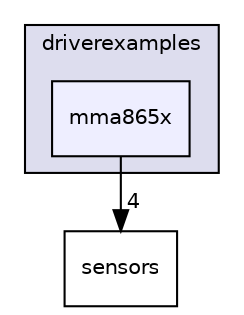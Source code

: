 digraph "driverexamples/mma865x" {
  compound=true
  node [ fontsize="10", fontname="Helvetica"];
  edge [ labelfontsize="10", labelfontname="Helvetica"];
  subgraph clusterdir_63958a0a083234c4c5a126855d7f4594 {
    graph [ bgcolor="#ddddee", pencolor="black", label="driverexamples" fontname="Helvetica", fontsize="10", URL="dir_63958a0a083234c4c5a126855d7f4594.html"]
  dir_59b7e070c35ae41d8a88dda50ac8bba0 [shape=box, label="mma865x", style="filled", fillcolor="#eeeeff", pencolor="black", URL="dir_59b7e070c35ae41d8a88dda50ac8bba0.html"];
  }
  dir_c77a8e2546a9c75bbba96be2ef542c8e [shape=box label="sensors" URL="dir_c77a8e2546a9c75bbba96be2ef542c8e.html"];
  dir_59b7e070c35ae41d8a88dda50ac8bba0->dir_c77a8e2546a9c75bbba96be2ef542c8e [headlabel="4", labeldistance=1.5 headhref="dir_000068_000084.html"];
}
